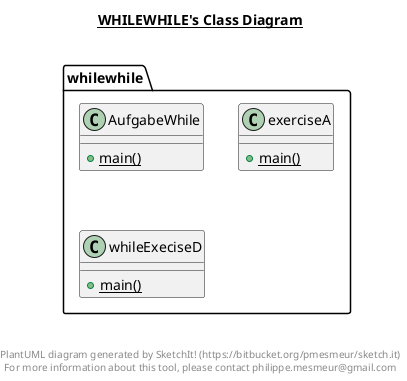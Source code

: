 @startuml

title __WHILEWHILE's Class Diagram__\n

  namespace whilewhile {
    class whilewhile.AufgabeWhile {
        {static} + main()
    }
  }
  

  namespace whilewhile {
    class whilewhile.exerciseA {
        {static} + main()
    }
  }
  

  namespace whilewhile {
    class whilewhile.whileExeciseD {
        {static} + main()
    }
  }
  



right footer


PlantUML diagram generated by SketchIt! (https://bitbucket.org/pmesmeur/sketch.it)
For more information about this tool, please contact philippe.mesmeur@gmail.com
endfooter

@enduml
